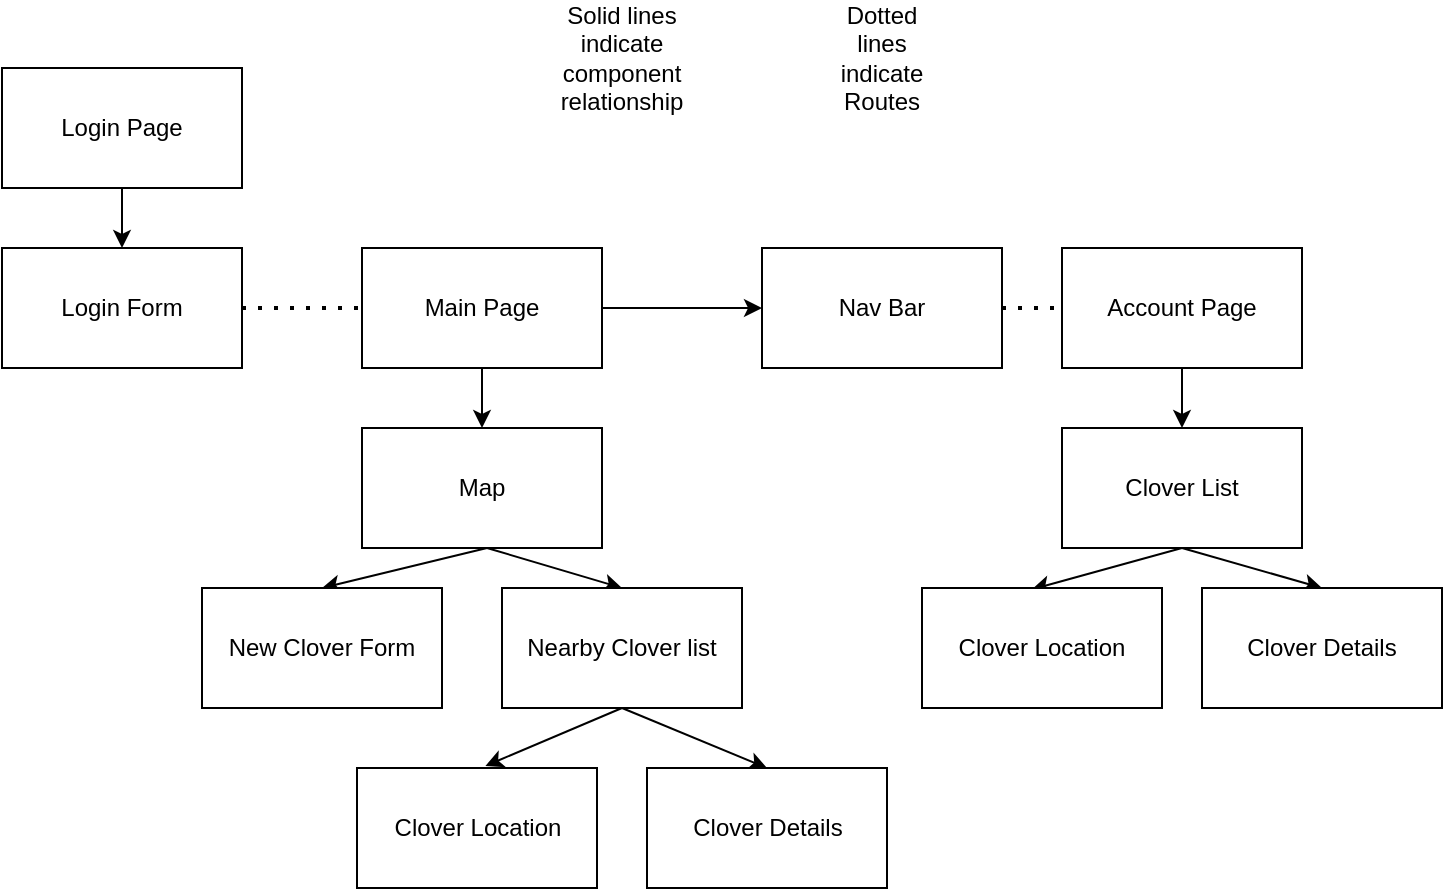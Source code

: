 <mxfile>
    <diagram id="yyVx8QHY1Abdrk82E8W4" name="Page-1">
        <mxGraphModel dx="1004" dy="479" grid="1" gridSize="10" guides="1" tooltips="1" connect="1" arrows="1" fold="1" page="1" pageScale="1" pageWidth="850" pageHeight="1100" math="0" shadow="0">
            <root>
                <mxCell id="0"/>
                <mxCell id="1" parent="0"/>
                <mxCell id="4" style="edgeStyle=none;html=1;exitX=0.5;exitY=1;exitDx=0;exitDy=0;entryX=0.5;entryY=0;entryDx=0;entryDy=0;" edge="1" parent="1" source="2" target="3">
                    <mxGeometry relative="1" as="geometry"/>
                </mxCell>
                <mxCell id="2" value="Login Page" style="rounded=0;whiteSpace=wrap;html=1;" vertex="1" parent="1">
                    <mxGeometry x="290" y="180" width="120" height="60" as="geometry"/>
                </mxCell>
                <mxCell id="3" value="Login Form" style="rounded=0;whiteSpace=wrap;html=1;" vertex="1" parent="1">
                    <mxGeometry x="290" y="270" width="120" height="60" as="geometry"/>
                </mxCell>
                <mxCell id="8" style="edgeStyle=none;html=1;exitX=0.5;exitY=1;exitDx=0;exitDy=0;entryX=0.5;entryY=0;entryDx=0;entryDy=0;" edge="1" parent="1" source="5" target="7">
                    <mxGeometry relative="1" as="geometry"/>
                </mxCell>
                <mxCell id="11" style="edgeStyle=none;html=1;exitX=1;exitY=0.5;exitDx=0;exitDy=0;entryX=0;entryY=0.5;entryDx=0;entryDy=0;" edge="1" parent="1" source="5" target="9">
                    <mxGeometry relative="1" as="geometry"/>
                </mxCell>
                <mxCell id="5" value="Main Page" style="rounded=0;whiteSpace=wrap;html=1;" vertex="1" parent="1">
                    <mxGeometry x="470" y="270" width="120" height="60" as="geometry"/>
                </mxCell>
                <mxCell id="6" value="" style="endArrow=none;dashed=1;html=1;dashPattern=1 3;strokeWidth=2;exitX=1;exitY=0.5;exitDx=0;exitDy=0;entryX=0;entryY=0.5;entryDx=0;entryDy=0;" edge="1" parent="1" source="3" target="5">
                    <mxGeometry width="50" height="50" relative="1" as="geometry">
                        <mxPoint x="560" y="360" as="sourcePoint"/>
                        <mxPoint x="450" y="300" as="targetPoint"/>
                    </mxGeometry>
                </mxCell>
                <mxCell id="21" style="edgeStyle=none;html=1;exitX=0.5;exitY=1;exitDx=0;exitDy=0;entryX=0.5;entryY=0;entryDx=0;entryDy=0;" edge="1" parent="1" target="19">
                    <mxGeometry relative="1" as="geometry">
                        <mxPoint x="532.5" y="420" as="sourcePoint"/>
                    </mxGeometry>
                </mxCell>
                <mxCell id="23" style="edgeStyle=none;html=1;exitX=0.5;exitY=1;exitDx=0;exitDy=0;entryX=0.5;entryY=0;entryDx=0;entryDy=0;" edge="1" parent="1" target="22">
                    <mxGeometry relative="1" as="geometry">
                        <mxPoint x="532.5" y="420" as="sourcePoint"/>
                    </mxGeometry>
                </mxCell>
                <mxCell id="7" value="Map" style="rounded=0;whiteSpace=wrap;html=1;" vertex="1" parent="1">
                    <mxGeometry x="470" y="360" width="120" height="60" as="geometry"/>
                </mxCell>
                <mxCell id="9" value="Nav Bar" style="rounded=0;whiteSpace=wrap;html=1;" vertex="1" parent="1">
                    <mxGeometry x="670" y="270" width="120" height="60" as="geometry"/>
                </mxCell>
                <mxCell id="20" style="edgeStyle=none;html=1;exitX=0.5;exitY=1;exitDx=0;exitDy=0;entryX=0.5;entryY=0;entryDx=0;entryDy=0;" edge="1" parent="1" source="12" target="14">
                    <mxGeometry relative="1" as="geometry">
                        <mxPoint x="880.0" y="350" as="sourcePoint"/>
                    </mxGeometry>
                </mxCell>
                <mxCell id="12" value="Account Page" style="rounded=0;whiteSpace=wrap;html=1;" vertex="1" parent="1">
                    <mxGeometry x="820" y="270" width="120" height="60" as="geometry"/>
                </mxCell>
                <mxCell id="13" value="" style="endArrow=none;dashed=1;html=1;dashPattern=1 3;strokeWidth=2;exitX=1;exitY=0.5;exitDx=0;exitDy=0;entryX=0;entryY=0.5;entryDx=0;entryDy=0;" edge="1" parent="1" source="9" target="12">
                    <mxGeometry width="50" height="50" relative="1" as="geometry">
                        <mxPoint x="910" y="300" as="sourcePoint"/>
                        <mxPoint x="960" y="250" as="targetPoint"/>
                    </mxGeometry>
                </mxCell>
                <mxCell id="16" style="edgeStyle=none;html=1;exitX=0.5;exitY=1;exitDx=0;exitDy=0;entryX=0.458;entryY=0.011;entryDx=0;entryDy=0;entryPerimeter=0;" edge="1" parent="1" source="14" target="15">
                    <mxGeometry relative="1" as="geometry"/>
                </mxCell>
                <mxCell id="18" style="edgeStyle=none;html=1;exitX=0.5;exitY=1;exitDx=0;exitDy=0;entryX=0.5;entryY=0;entryDx=0;entryDy=0;" edge="1" parent="1" source="14" target="17">
                    <mxGeometry relative="1" as="geometry"/>
                </mxCell>
                <mxCell id="14" value="Clover List" style="rounded=0;whiteSpace=wrap;html=1;" vertex="1" parent="1">
                    <mxGeometry x="820" y="360" width="120" height="60" as="geometry"/>
                </mxCell>
                <mxCell id="15" value="Clover Location" style="rounded=0;whiteSpace=wrap;html=1;" vertex="1" parent="1">
                    <mxGeometry x="750" y="440" width="120" height="60" as="geometry"/>
                </mxCell>
                <mxCell id="17" value="Clover Details" style="rounded=0;whiteSpace=wrap;html=1;" vertex="1" parent="1">
                    <mxGeometry x="890" y="440" width="120" height="60" as="geometry"/>
                </mxCell>
                <mxCell id="19" value="New Clover Form" style="rounded=0;whiteSpace=wrap;html=1;" vertex="1" parent="1">
                    <mxGeometry x="390" y="440" width="120" height="60" as="geometry"/>
                </mxCell>
                <mxCell id="25" style="edgeStyle=none;html=1;exitX=0.5;exitY=1;exitDx=0;exitDy=0;entryX=0.535;entryY=-0.017;entryDx=0;entryDy=0;entryPerimeter=0;" edge="1" parent="1" source="22" target="24">
                    <mxGeometry relative="1" as="geometry"/>
                </mxCell>
                <mxCell id="27" style="edgeStyle=none;html=1;exitX=0.5;exitY=1;exitDx=0;exitDy=0;entryX=0.5;entryY=0;entryDx=0;entryDy=0;" edge="1" parent="1" source="22" target="26">
                    <mxGeometry relative="1" as="geometry"/>
                </mxCell>
                <mxCell id="22" value="Nearby Clover list" style="rounded=0;whiteSpace=wrap;html=1;" vertex="1" parent="1">
                    <mxGeometry x="540" y="440" width="120" height="60" as="geometry"/>
                </mxCell>
                <mxCell id="24" value="Clover Location" style="rounded=0;whiteSpace=wrap;html=1;" vertex="1" parent="1">
                    <mxGeometry x="467.5" y="530" width="120" height="60" as="geometry"/>
                </mxCell>
                <mxCell id="26" value="Clover Details" style="rounded=0;whiteSpace=wrap;html=1;" vertex="1" parent="1">
                    <mxGeometry x="612.5" y="530" width="120" height="60" as="geometry"/>
                </mxCell>
                <mxCell id="28" value="Dotted lines indicate Routes" style="text;html=1;strokeColor=none;fillColor=none;align=center;verticalAlign=middle;whiteSpace=wrap;rounded=0;" vertex="1" parent="1">
                    <mxGeometry x="700" y="160" width="60" height="30" as="geometry"/>
                </mxCell>
                <mxCell id="29" value="Solid lines indicate component relationship" style="text;html=1;strokeColor=none;fillColor=none;align=center;verticalAlign=middle;whiteSpace=wrap;rounded=0;" vertex="1" parent="1">
                    <mxGeometry x="570" y="160" width="60" height="30" as="geometry"/>
                </mxCell>
            </root>
        </mxGraphModel>
    </diagram>
</mxfile>